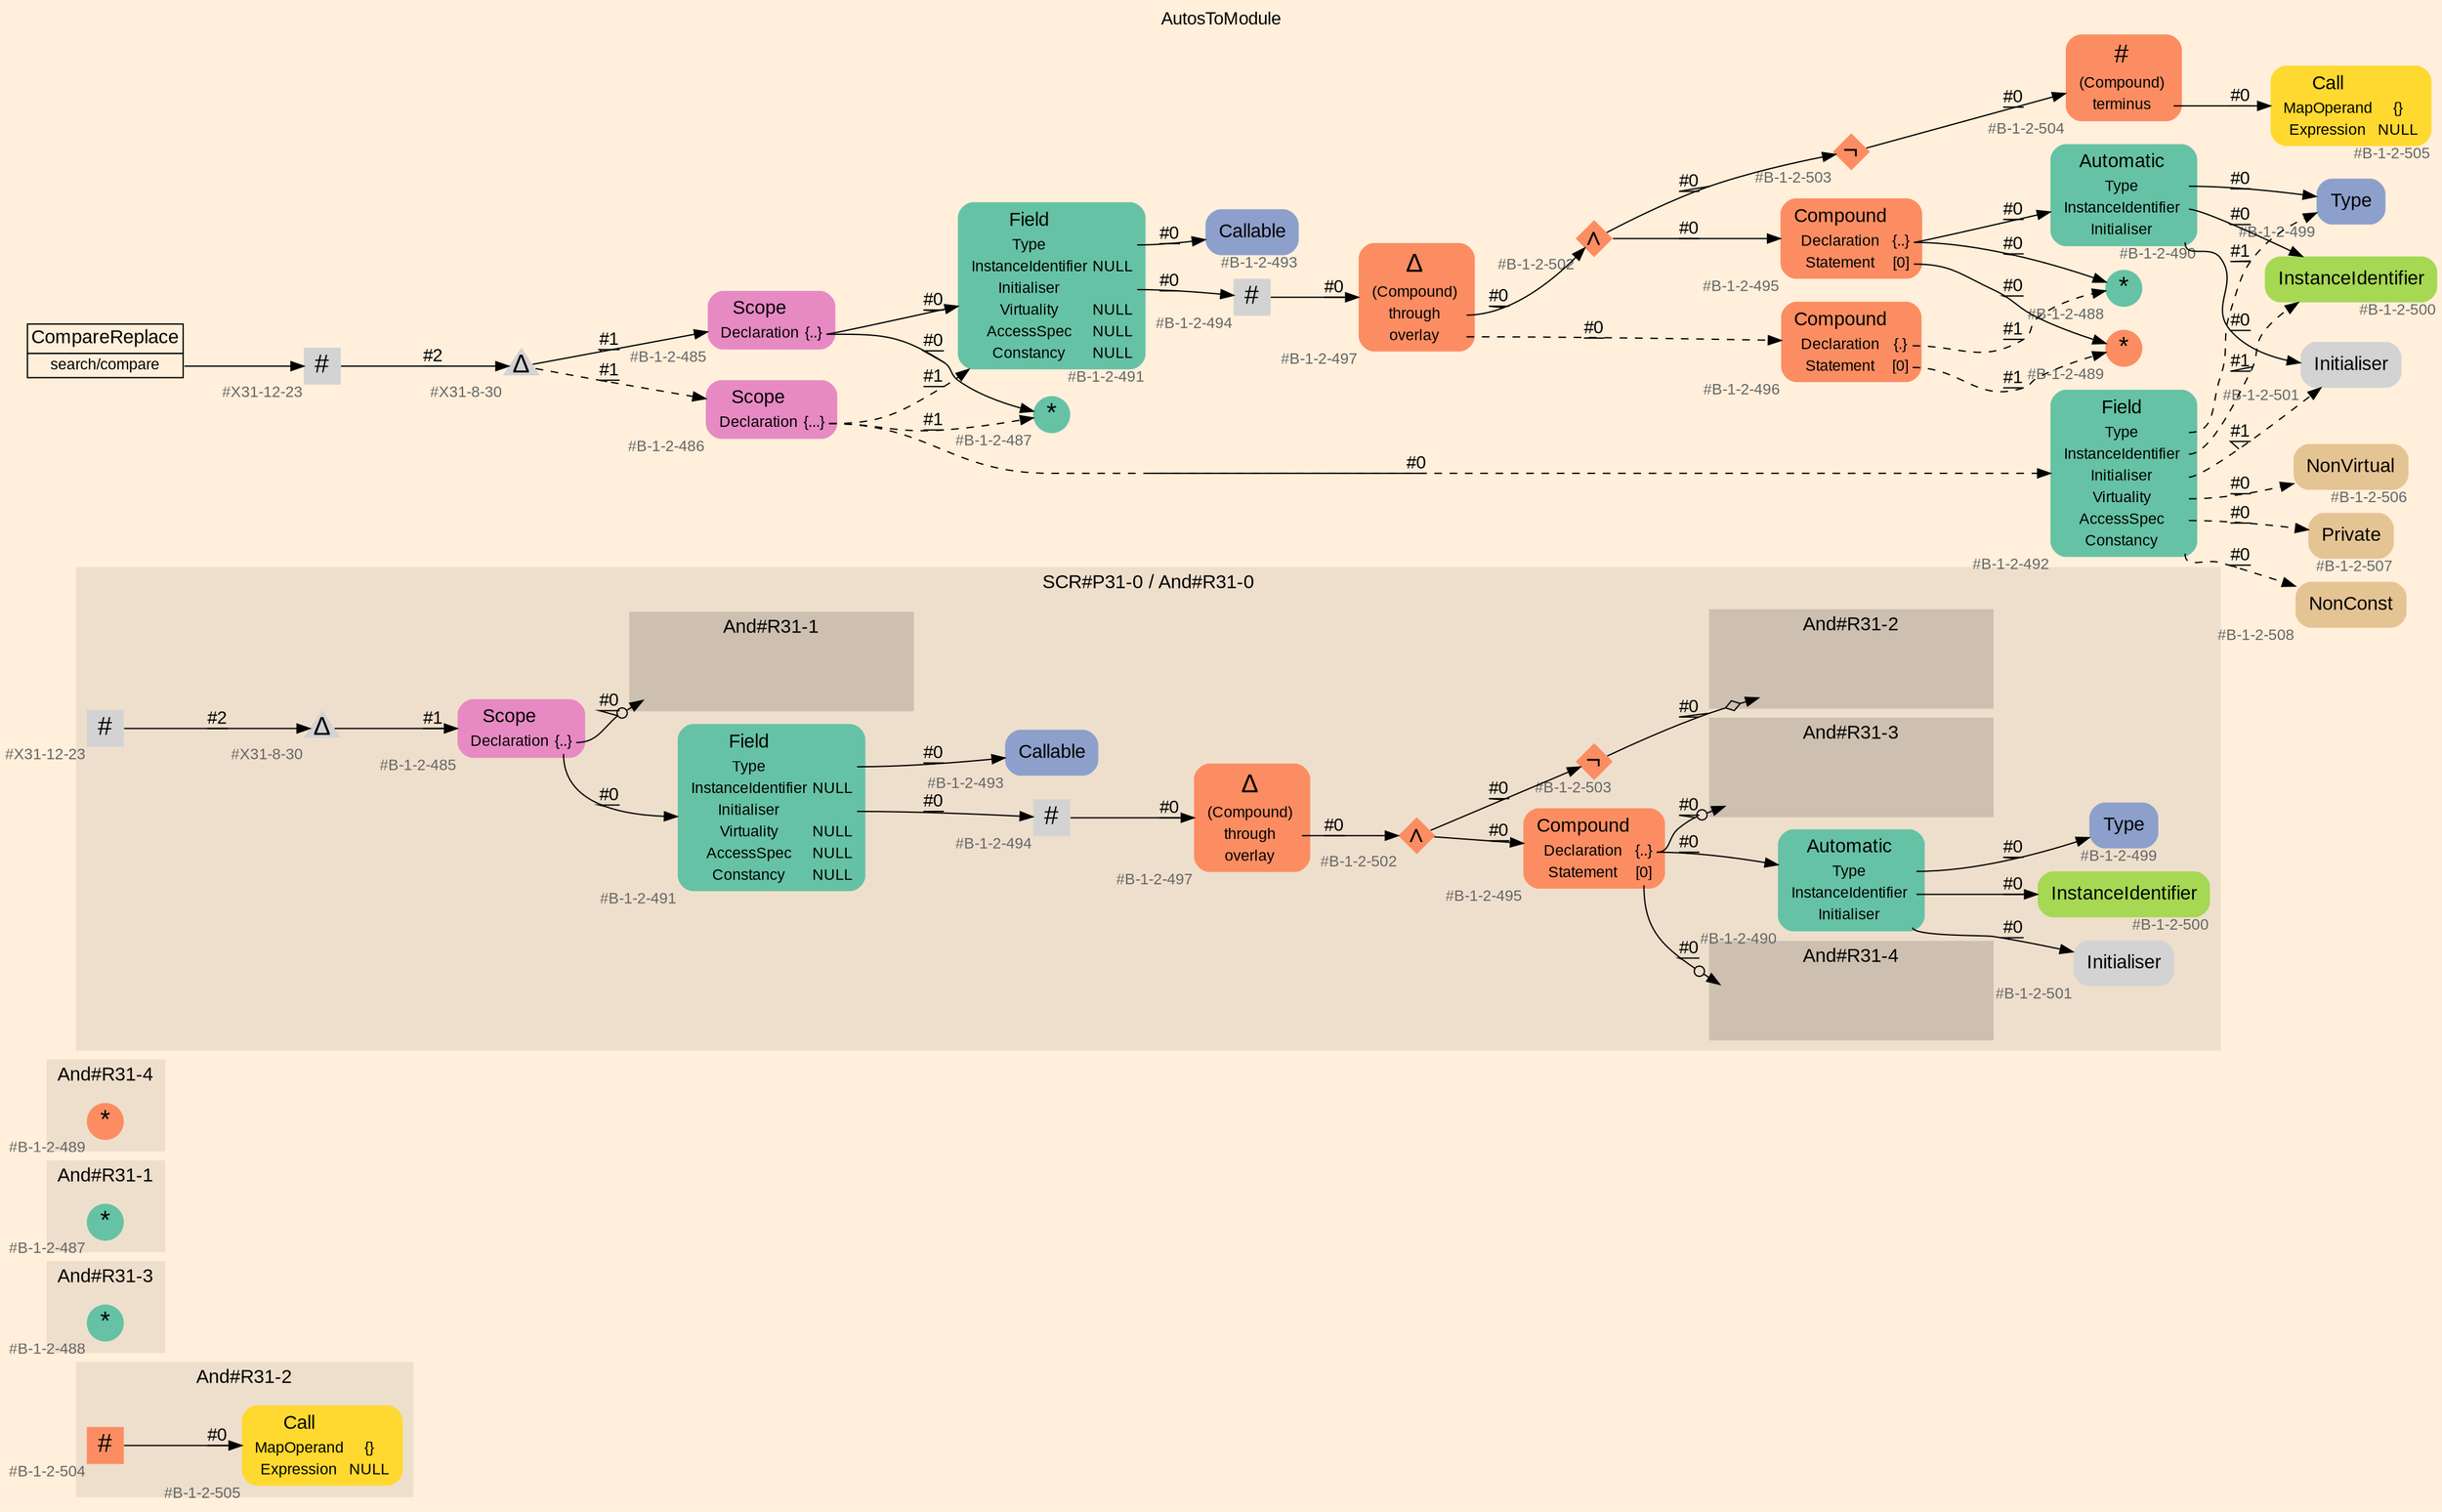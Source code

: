 digraph "AutosToModule" {
label = "AutosToModule"
labelloc = t
graph [
    rankdir = "LR"
    ranksep = 0.3
    bgcolor = antiquewhite1
    color = black
    fontcolor = black
    fontname = "Arial"
];
node [
    fontname = "Arial"
];
edge [
    fontname = "Arial"
];

// -------------------- figure And#R31-2 --------------------
// -------- region And#R31-2 ----------
subgraph "clusterAnd#R31-2" {
    label = "And#R31-2"
    style = "filled"
    color = antiquewhite2
    fontsize = "15"
    // -------- block And#R31-2/#B-1-2-505 ----------
    "And#R31-2/#B-1-2-505" [
        fillcolor = "/set28/6"
        xlabel = "#B-1-2-505"
        fontsize = "12"
        fontcolor = grey40
        shape = "plaintext"
        label = <<TABLE BORDER="0" CELLBORDER="0" CELLSPACING="0">
         <TR><TD><FONT COLOR="black" POINT-SIZE="15">Call</FONT></TD></TR>
         <TR><TD><FONT COLOR="black" POINT-SIZE="12">MapOperand</FONT></TD><TD PORT="port0"><FONT COLOR="black" POINT-SIZE="12">{}</FONT></TD></TR>
         <TR><TD><FONT COLOR="black" POINT-SIZE="12">Expression</FONT></TD><TD PORT="port1"><FONT COLOR="black" POINT-SIZE="12">NULL</FONT></TD></TR>
        </TABLE>>
        style = "rounded,filled"
    ];
    
    // -------- block And#R31-2/#B-1-2-504 ----------
    "And#R31-2/#B-1-2-504" [
        fillcolor = "/set28/2"
        xlabel = "#B-1-2-504"
        fontsize = "12"
        fontcolor = grey40
        shape = "square"
        label = <<FONT COLOR="black" POINT-SIZE="20">#</FONT>>
        style = "filled"
        penwidth = 0.0
        fixedsize = true
        width = 0.4
        height = 0.4
    ];
    
}

"And#R31-2/#B-1-2-504" -> "And#R31-2/#B-1-2-505" [
    label = "#0"
    decorate = true
    color = black
    fontcolor = black
];


// -------------------- figure And#R31-3 --------------------
// -------- region And#R31-3 ----------
subgraph "clusterAnd#R31-3" {
    label = "And#R31-3"
    style = "filled"
    color = antiquewhite2
    fontsize = "15"
    // -------- block And#R31-3/#B-1-2-488 ----------
    "And#R31-3/#B-1-2-488" [
        fillcolor = "/set28/1"
        xlabel = "#B-1-2-488"
        fontsize = "12"
        fontcolor = grey40
        shape = "circle"
        label = <<FONT COLOR="black" POINT-SIZE="20">*</FONT>>
        style = "filled"
        penwidth = 0.0
        fixedsize = true
        width = 0.4
        height = 0.4
    ];
    
}


// -------------------- figure And#R31-1 --------------------
// -------- region And#R31-1 ----------
subgraph "clusterAnd#R31-1" {
    label = "And#R31-1"
    style = "filled"
    color = antiquewhite2
    fontsize = "15"
    // -------- block And#R31-1/#B-1-2-487 ----------
    "And#R31-1/#B-1-2-487" [
        fillcolor = "/set28/1"
        xlabel = "#B-1-2-487"
        fontsize = "12"
        fontcolor = grey40
        shape = "circle"
        label = <<FONT COLOR="black" POINT-SIZE="20">*</FONT>>
        style = "filled"
        penwidth = 0.0
        fixedsize = true
        width = 0.4
        height = 0.4
    ];
    
}


// -------------------- figure And#R31-4 --------------------
// -------- region And#R31-4 ----------
subgraph "clusterAnd#R31-4" {
    label = "And#R31-4"
    style = "filled"
    color = antiquewhite2
    fontsize = "15"
    // -------- block And#R31-4/#B-1-2-489 ----------
    "And#R31-4/#B-1-2-489" [
        fillcolor = "/set28/2"
        xlabel = "#B-1-2-489"
        fontsize = "12"
        fontcolor = grey40
        shape = "circle"
        label = <<FONT COLOR="black" POINT-SIZE="20">*</FONT>>
        style = "filled"
        penwidth = 0.0
        fixedsize = true
        width = 0.4
        height = 0.4
    ];
    
}


// -------------------- figure And#R31-0 --------------------
// -------- region And#R31-0 ----------
subgraph "clusterAnd#R31-0" {
    label = "SCR#P31-0 / And#R31-0"
    style = "filled"
    color = antiquewhite2
    fontsize = "15"
    // -------- block And#R31-0/#B-1-2-494 ----------
    "And#R31-0/#B-1-2-494" [
        xlabel = "#B-1-2-494"
        fontsize = "12"
        fontcolor = grey40
        shape = "square"
        label = <<FONT COLOR="black" POINT-SIZE="20">#</FONT>>
        style = "filled"
        penwidth = 0.0
        fixedsize = true
        width = 0.4
        height = 0.4
    ];
    
    // -------- block And#R31-0/#B-1-2-502 ----------
    "And#R31-0/#B-1-2-502" [
        fillcolor = "/set28/2"
        xlabel = "#B-1-2-502"
        fontsize = "12"
        fontcolor = grey40
        shape = "diamond"
        label = <<FONT COLOR="black" POINT-SIZE="20">∧</FONT>>
        style = "filled"
        penwidth = 0.0
        fixedsize = true
        width = 0.4
        height = 0.4
    ];
    
    // -------- block And#R31-0/#X31-8-30 ----------
    "And#R31-0/#X31-8-30" [
        xlabel = "#X31-8-30"
        fontsize = "12"
        fontcolor = grey40
        shape = "triangle"
        label = <<FONT COLOR="black" POINT-SIZE="20">Δ</FONT>>
        style = "filled"
        penwidth = 0.0
        fixedsize = true
        width = 0.4
        height = 0.4
    ];
    
    // -------- block And#R31-0/#B-1-2-500 ----------
    "And#R31-0/#B-1-2-500" [
        fillcolor = "/set28/5"
        xlabel = "#B-1-2-500"
        fontsize = "12"
        fontcolor = grey40
        shape = "plaintext"
        label = <<TABLE BORDER="0" CELLBORDER="0" CELLSPACING="0">
         <TR><TD><FONT COLOR="black" POINT-SIZE="15">InstanceIdentifier</FONT></TD></TR>
        </TABLE>>
        style = "rounded,filled"
    ];
    
    // -------- block And#R31-0/#B-1-2-485 ----------
    "And#R31-0/#B-1-2-485" [
        fillcolor = "/set28/4"
        xlabel = "#B-1-2-485"
        fontsize = "12"
        fontcolor = grey40
        shape = "plaintext"
        label = <<TABLE BORDER="0" CELLBORDER="0" CELLSPACING="0">
         <TR><TD><FONT COLOR="black" POINT-SIZE="15">Scope</FONT></TD></TR>
         <TR><TD><FONT COLOR="black" POINT-SIZE="12">Declaration</FONT></TD><TD PORT="port0"><FONT COLOR="black" POINT-SIZE="12">{..}</FONT></TD></TR>
        </TABLE>>
        style = "rounded,filled"
    ];
    
    // -------- block And#R31-0/#B-1-2-490 ----------
    "And#R31-0/#B-1-2-490" [
        fillcolor = "/set28/1"
        xlabel = "#B-1-2-490"
        fontsize = "12"
        fontcolor = grey40
        shape = "plaintext"
        label = <<TABLE BORDER="0" CELLBORDER="0" CELLSPACING="0">
         <TR><TD><FONT COLOR="black" POINT-SIZE="15">Automatic</FONT></TD></TR>
         <TR><TD><FONT COLOR="black" POINT-SIZE="12">Type</FONT></TD><TD PORT="port0"></TD></TR>
         <TR><TD><FONT COLOR="black" POINT-SIZE="12">InstanceIdentifier</FONT></TD><TD PORT="port1"></TD></TR>
         <TR><TD><FONT COLOR="black" POINT-SIZE="12">Initialiser</FONT></TD><TD PORT="port2"></TD></TR>
        </TABLE>>
        style = "rounded,filled"
    ];
    
    // -------- block And#R31-0/#B-1-2-493 ----------
    "And#R31-0/#B-1-2-493" [
        fillcolor = "/set28/3"
        xlabel = "#B-1-2-493"
        fontsize = "12"
        fontcolor = grey40
        shape = "plaintext"
        label = <<TABLE BORDER="0" CELLBORDER="0" CELLSPACING="0">
         <TR><TD><FONT COLOR="black" POINT-SIZE="15">Callable</FONT></TD></TR>
        </TABLE>>
        style = "rounded,filled"
    ];
    
    // -------- block And#R31-0/#B-1-2-499 ----------
    "And#R31-0/#B-1-2-499" [
        fillcolor = "/set28/3"
        xlabel = "#B-1-2-499"
        fontsize = "12"
        fontcolor = grey40
        shape = "plaintext"
        label = <<TABLE BORDER="0" CELLBORDER="0" CELLSPACING="0">
         <TR><TD><FONT COLOR="black" POINT-SIZE="15">Type</FONT></TD></TR>
        </TABLE>>
        style = "rounded,filled"
    ];
    
    // -------- block And#R31-0/#B-1-2-491 ----------
    "And#R31-0/#B-1-2-491" [
        fillcolor = "/set28/1"
        xlabel = "#B-1-2-491"
        fontsize = "12"
        fontcolor = grey40
        shape = "plaintext"
        label = <<TABLE BORDER="0" CELLBORDER="0" CELLSPACING="0">
         <TR><TD><FONT COLOR="black" POINT-SIZE="15">Field</FONT></TD></TR>
         <TR><TD><FONT COLOR="black" POINT-SIZE="12">Type</FONT></TD><TD PORT="port0"></TD></TR>
         <TR><TD><FONT COLOR="black" POINT-SIZE="12">InstanceIdentifier</FONT></TD><TD PORT="port1"><FONT COLOR="black" POINT-SIZE="12">NULL</FONT></TD></TR>
         <TR><TD><FONT COLOR="black" POINT-SIZE="12">Initialiser</FONT></TD><TD PORT="port2"></TD></TR>
         <TR><TD><FONT COLOR="black" POINT-SIZE="12">Virtuality</FONT></TD><TD PORT="port3"><FONT COLOR="black" POINT-SIZE="12">NULL</FONT></TD></TR>
         <TR><TD><FONT COLOR="black" POINT-SIZE="12">AccessSpec</FONT></TD><TD PORT="port4"><FONT COLOR="black" POINT-SIZE="12">NULL</FONT></TD></TR>
         <TR><TD><FONT COLOR="black" POINT-SIZE="12">Constancy</FONT></TD><TD PORT="port5"><FONT COLOR="black" POINT-SIZE="12">NULL</FONT></TD></TR>
        </TABLE>>
        style = "rounded,filled"
    ];
    
    // -------- block And#R31-0/#B-1-2-495 ----------
    "And#R31-0/#B-1-2-495" [
        fillcolor = "/set28/2"
        xlabel = "#B-1-2-495"
        fontsize = "12"
        fontcolor = grey40
        shape = "plaintext"
        label = <<TABLE BORDER="0" CELLBORDER="0" CELLSPACING="0">
         <TR><TD><FONT COLOR="black" POINT-SIZE="15">Compound</FONT></TD></TR>
         <TR><TD><FONT COLOR="black" POINT-SIZE="12">Declaration</FONT></TD><TD PORT="port0"><FONT COLOR="black" POINT-SIZE="12">{..}</FONT></TD></TR>
         <TR><TD><FONT COLOR="black" POINT-SIZE="12">Statement</FONT></TD><TD PORT="port1"><FONT COLOR="black" POINT-SIZE="12">[0]</FONT></TD></TR>
        </TABLE>>
        style = "rounded,filled"
    ];
    
    // -------- block And#R31-0/#B-1-2-503 ----------
    "And#R31-0/#B-1-2-503" [
        fillcolor = "/set28/2"
        xlabel = "#B-1-2-503"
        fontsize = "12"
        fontcolor = grey40
        shape = "diamond"
        label = <<FONT COLOR="black" POINT-SIZE="20">¬</FONT>>
        style = "filled"
        penwidth = 0.0
        fixedsize = true
        width = 0.4
        height = 0.4
    ];
    
    // -------- block And#R31-0/#X31-12-23 ----------
    "And#R31-0/#X31-12-23" [
        xlabel = "#X31-12-23"
        fontsize = "12"
        fontcolor = grey40
        shape = "square"
        label = <<FONT COLOR="black" POINT-SIZE="20">#</FONT>>
        style = "filled"
        penwidth = 0.0
        fixedsize = true
        width = 0.4
        height = 0.4
    ];
    
    // -------- block And#R31-0/#B-1-2-497 ----------
    "And#R31-0/#B-1-2-497" [
        fillcolor = "/set28/2"
        xlabel = "#B-1-2-497"
        fontsize = "12"
        fontcolor = grey40
        shape = "plaintext"
        label = <<TABLE BORDER="0" CELLBORDER="0" CELLSPACING="0">
         <TR><TD><FONT COLOR="black" POINT-SIZE="20">Δ</FONT></TD></TR>
         <TR><TD><FONT COLOR="black" POINT-SIZE="12">(Compound)</FONT></TD><TD PORT="port0"></TD></TR>
         <TR><TD><FONT COLOR="black" POINT-SIZE="12">through</FONT></TD><TD PORT="port1"></TD></TR>
         <TR><TD><FONT COLOR="black" POINT-SIZE="12">overlay</FONT></TD><TD PORT="port2"></TD></TR>
        </TABLE>>
        style = "rounded,filled"
    ];
    
    // -------- block And#R31-0/#B-1-2-501 ----------
    "And#R31-0/#B-1-2-501" [
        xlabel = "#B-1-2-501"
        fontsize = "12"
        fontcolor = grey40
        shape = "plaintext"
        label = <<TABLE BORDER="0" CELLBORDER="0" CELLSPACING="0">
         <TR><TD><FONT COLOR="black" POINT-SIZE="15">Initialiser</FONT></TD></TR>
        </TABLE>>
        style = "rounded,filled"
    ];
    
    // -------- region And#R31-0/And#R31-1 ----------
    subgraph "clusterAnd#R31-0/And#R31-1" {
        label = "And#R31-1"
        style = "filled"
        color = antiquewhite3
        fontsize = "15"
        // -------- block And#R31-0/And#R31-1/#B-1-2-487 ----------
        "And#R31-0/And#R31-1/#B-1-2-487" [
            fillcolor = "/set28/1"
            xlabel = "#B-1-2-487"
            fontsize = "12"
            fontcolor = grey40
            shape = "none"
            style = "invisible"
        ];
        
    }
    
    // -------- region And#R31-0/And#R31-2 ----------
    subgraph "clusterAnd#R31-0/And#R31-2" {
        label = "And#R31-2"
        style = "filled"
        color = antiquewhite3
        fontsize = "15"
        // -------- block And#R31-0/And#R31-2/#B-1-2-504 ----------
        "And#R31-0/And#R31-2/#B-1-2-504" [
            fillcolor = "/set28/2"
            xlabel = "#B-1-2-504"
            fontsize = "12"
            fontcolor = grey40
            shape = "none"
            style = "invisible"
        ];
        
    }
    
    // -------- region And#R31-0/And#R31-3 ----------
    subgraph "clusterAnd#R31-0/And#R31-3" {
        label = "And#R31-3"
        style = "filled"
        color = antiquewhite3
        fontsize = "15"
        // -------- block And#R31-0/And#R31-3/#B-1-2-488 ----------
        "And#R31-0/And#R31-3/#B-1-2-488" [
            fillcolor = "/set28/1"
            xlabel = "#B-1-2-488"
            fontsize = "12"
            fontcolor = grey40
            shape = "none"
            style = "invisible"
        ];
        
    }
    
    // -------- region And#R31-0/And#R31-4 ----------
    subgraph "clusterAnd#R31-0/And#R31-4" {
        label = "And#R31-4"
        style = "filled"
        color = antiquewhite3
        fontsize = "15"
        // -------- block And#R31-0/And#R31-4/#B-1-2-489 ----------
        "And#R31-0/And#R31-4/#B-1-2-489" [
            fillcolor = "/set28/2"
            xlabel = "#B-1-2-489"
            fontsize = "12"
            fontcolor = grey40
            shape = "none"
            style = "invisible"
        ];
        
    }
    
}

"And#R31-0/#B-1-2-494" -> "And#R31-0/#B-1-2-497" [
    label = "#0"
    decorate = true
    color = black
    fontcolor = black
];

"And#R31-0/#B-1-2-502" -> "And#R31-0/#B-1-2-503" [
    label = "#0"
    decorate = true
    color = black
    fontcolor = black
];

"And#R31-0/#B-1-2-502" -> "And#R31-0/#B-1-2-495" [
    label = "#0"
    decorate = true
    color = black
    fontcolor = black
];

"And#R31-0/#X31-8-30" -> "And#R31-0/#B-1-2-485" [
    label = "#1"
    decorate = true
    color = black
    fontcolor = black
];

"And#R31-0/#B-1-2-485":port0 -> "And#R31-0/And#R31-1/#B-1-2-487" [
    arrowhead="normalnoneodot"
    label = "#0"
    decorate = true
    color = black
    fontcolor = black
];

"And#R31-0/#B-1-2-485":port0 -> "And#R31-0/#B-1-2-491" [
    label = "#0"
    decorate = true
    color = black
    fontcolor = black
];

"And#R31-0/#B-1-2-490":port0 -> "And#R31-0/#B-1-2-499" [
    label = "#0"
    decorate = true
    color = black
    fontcolor = black
];

"And#R31-0/#B-1-2-490":port1 -> "And#R31-0/#B-1-2-500" [
    label = "#0"
    decorate = true
    color = black
    fontcolor = black
];

"And#R31-0/#B-1-2-490":port2 -> "And#R31-0/#B-1-2-501" [
    label = "#0"
    decorate = true
    color = black
    fontcolor = black
];

"And#R31-0/#B-1-2-491":port0 -> "And#R31-0/#B-1-2-493" [
    label = "#0"
    decorate = true
    color = black
    fontcolor = black
];

"And#R31-0/#B-1-2-491":port2 -> "And#R31-0/#B-1-2-494" [
    label = "#0"
    decorate = true
    color = black
    fontcolor = black
];

"And#R31-0/#B-1-2-495":port0 -> "And#R31-0/And#R31-3/#B-1-2-488" [
    arrowhead="normalnoneodot"
    label = "#0"
    decorate = true
    color = black
    fontcolor = black
];

"And#R31-0/#B-1-2-495":port0 -> "And#R31-0/#B-1-2-490" [
    label = "#0"
    decorate = true
    color = black
    fontcolor = black
];

"And#R31-0/#B-1-2-495":port1 -> "And#R31-0/And#R31-4/#B-1-2-489" [
    arrowhead="normalnoneodot"
    label = "#0"
    decorate = true
    color = black
    fontcolor = black
];

"And#R31-0/#B-1-2-503" -> "And#R31-0/And#R31-2/#B-1-2-504" [
    arrowhead="normalnoneodiamond"
    label = "#0"
    decorate = true
    color = black
    fontcolor = black
];

"And#R31-0/#X31-12-23" -> "And#R31-0/#X31-8-30" [
    label = "#2"
    decorate = true
    color = black
    fontcolor = black
];

"And#R31-0/#B-1-2-497":port1 -> "And#R31-0/#B-1-2-502" [
    label = "#0"
    decorate = true
    color = black
    fontcolor = black
];


// -------------------- transformation figure --------------------
// -------- block CR#X31-10-31 ----------
"CR#X31-10-31" [
    fillcolor = antiquewhite1
    fontsize = "12"
    fontcolor = grey40
    shape = "plaintext"
    label = <<TABLE BORDER="0" CELLBORDER="1" CELLSPACING="0">
     <TR><TD><FONT COLOR="black" POINT-SIZE="15">CompareReplace</FONT></TD></TR>
     <TR><TD PORT="port0"><FONT COLOR="black" POINT-SIZE="12">search/compare</FONT></TD></TR>
    </TABLE>>
    style = "filled"
    color = black
];

// -------- block #X31-12-23 ----------
"#X31-12-23" [
    xlabel = "#X31-12-23"
    fontsize = "12"
    fontcolor = grey40
    shape = "square"
    label = <<FONT COLOR="black" POINT-SIZE="20">#</FONT>>
    style = "filled"
    penwidth = 0.0
    fixedsize = true
    width = 0.4
    height = 0.4
];

// -------- block #X31-8-30 ----------
"#X31-8-30" [
    xlabel = "#X31-8-30"
    fontsize = "12"
    fontcolor = grey40
    shape = "triangle"
    label = <<FONT COLOR="black" POINT-SIZE="20">Δ</FONT>>
    style = "filled"
    penwidth = 0.0
    fixedsize = true
    width = 0.4
    height = 0.4
];

// -------- block #B-1-2-485 ----------
"#B-1-2-485" [
    fillcolor = "/set28/4"
    xlabel = "#B-1-2-485"
    fontsize = "12"
    fontcolor = grey40
    shape = "plaintext"
    label = <<TABLE BORDER="0" CELLBORDER="0" CELLSPACING="0">
     <TR><TD><FONT COLOR="black" POINT-SIZE="15">Scope</FONT></TD></TR>
     <TR><TD><FONT COLOR="black" POINT-SIZE="12">Declaration</FONT></TD><TD PORT="port0"><FONT COLOR="black" POINT-SIZE="12">{..}</FONT></TD></TR>
    </TABLE>>
    style = "rounded,filled"
];

// -------- block #B-1-2-487 ----------
"#B-1-2-487" [
    fillcolor = "/set28/1"
    xlabel = "#B-1-2-487"
    fontsize = "12"
    fontcolor = grey40
    shape = "circle"
    label = <<FONT COLOR="black" POINT-SIZE="20">*</FONT>>
    style = "filled"
    penwidth = 0.0
    fixedsize = true
    width = 0.4
    height = 0.4
];

// -------- block #B-1-2-491 ----------
"#B-1-2-491" [
    fillcolor = "/set28/1"
    xlabel = "#B-1-2-491"
    fontsize = "12"
    fontcolor = grey40
    shape = "plaintext"
    label = <<TABLE BORDER="0" CELLBORDER="0" CELLSPACING="0">
     <TR><TD><FONT COLOR="black" POINT-SIZE="15">Field</FONT></TD></TR>
     <TR><TD><FONT COLOR="black" POINT-SIZE="12">Type</FONT></TD><TD PORT="port0"></TD></TR>
     <TR><TD><FONT COLOR="black" POINT-SIZE="12">InstanceIdentifier</FONT></TD><TD PORT="port1"><FONT COLOR="black" POINT-SIZE="12">NULL</FONT></TD></TR>
     <TR><TD><FONT COLOR="black" POINT-SIZE="12">Initialiser</FONT></TD><TD PORT="port2"></TD></TR>
     <TR><TD><FONT COLOR="black" POINT-SIZE="12">Virtuality</FONT></TD><TD PORT="port3"><FONT COLOR="black" POINT-SIZE="12">NULL</FONT></TD></TR>
     <TR><TD><FONT COLOR="black" POINT-SIZE="12">AccessSpec</FONT></TD><TD PORT="port4"><FONT COLOR="black" POINT-SIZE="12">NULL</FONT></TD></TR>
     <TR><TD><FONT COLOR="black" POINT-SIZE="12">Constancy</FONT></TD><TD PORT="port5"><FONT COLOR="black" POINT-SIZE="12">NULL</FONT></TD></TR>
    </TABLE>>
    style = "rounded,filled"
];

// -------- block #B-1-2-493 ----------
"#B-1-2-493" [
    fillcolor = "/set28/3"
    xlabel = "#B-1-2-493"
    fontsize = "12"
    fontcolor = grey40
    shape = "plaintext"
    label = <<TABLE BORDER="0" CELLBORDER="0" CELLSPACING="0">
     <TR><TD><FONT COLOR="black" POINT-SIZE="15">Callable</FONT></TD></TR>
    </TABLE>>
    style = "rounded,filled"
];

// -------- block #B-1-2-494 ----------
"#B-1-2-494" [
    xlabel = "#B-1-2-494"
    fontsize = "12"
    fontcolor = grey40
    shape = "square"
    label = <<FONT COLOR="black" POINT-SIZE="20">#</FONT>>
    style = "filled"
    penwidth = 0.0
    fixedsize = true
    width = 0.4
    height = 0.4
];

// -------- block #B-1-2-497 ----------
"#B-1-2-497" [
    fillcolor = "/set28/2"
    xlabel = "#B-1-2-497"
    fontsize = "12"
    fontcolor = grey40
    shape = "plaintext"
    label = <<TABLE BORDER="0" CELLBORDER="0" CELLSPACING="0">
     <TR><TD><FONT COLOR="black" POINT-SIZE="20">Δ</FONT></TD></TR>
     <TR><TD><FONT COLOR="black" POINT-SIZE="12">(Compound)</FONT></TD><TD PORT="port0"></TD></TR>
     <TR><TD><FONT COLOR="black" POINT-SIZE="12">through</FONT></TD><TD PORT="port1"></TD></TR>
     <TR><TD><FONT COLOR="black" POINT-SIZE="12">overlay</FONT></TD><TD PORT="port2"></TD></TR>
    </TABLE>>
    style = "rounded,filled"
];

// -------- block #B-1-2-502 ----------
"#B-1-2-502" [
    fillcolor = "/set28/2"
    xlabel = "#B-1-2-502"
    fontsize = "12"
    fontcolor = grey40
    shape = "diamond"
    label = <<FONT COLOR="black" POINT-SIZE="20">∧</FONT>>
    style = "filled"
    penwidth = 0.0
    fixedsize = true
    width = 0.4
    height = 0.4
];

// -------- block #B-1-2-503 ----------
"#B-1-2-503" [
    fillcolor = "/set28/2"
    xlabel = "#B-1-2-503"
    fontsize = "12"
    fontcolor = grey40
    shape = "diamond"
    label = <<FONT COLOR="black" POINT-SIZE="20">¬</FONT>>
    style = "filled"
    penwidth = 0.0
    fixedsize = true
    width = 0.4
    height = 0.4
];

// -------- block #B-1-2-504 ----------
"#B-1-2-504" [
    fillcolor = "/set28/2"
    xlabel = "#B-1-2-504"
    fontsize = "12"
    fontcolor = grey40
    shape = "plaintext"
    label = <<TABLE BORDER="0" CELLBORDER="0" CELLSPACING="0">
     <TR><TD><FONT COLOR="black" POINT-SIZE="20">#</FONT></TD></TR>
     <TR><TD><FONT COLOR="black" POINT-SIZE="12">(Compound)</FONT></TD><TD PORT="port0"></TD></TR>
     <TR><TD><FONT COLOR="black" POINT-SIZE="12">terminus</FONT></TD><TD PORT="port1"></TD></TR>
    </TABLE>>
    style = "rounded,filled"
];

// -------- block #B-1-2-505 ----------
"#B-1-2-505" [
    fillcolor = "/set28/6"
    xlabel = "#B-1-2-505"
    fontsize = "12"
    fontcolor = grey40
    shape = "plaintext"
    label = <<TABLE BORDER="0" CELLBORDER="0" CELLSPACING="0">
     <TR><TD><FONT COLOR="black" POINT-SIZE="15">Call</FONT></TD></TR>
     <TR><TD><FONT COLOR="black" POINT-SIZE="12">MapOperand</FONT></TD><TD PORT="port0"><FONT COLOR="black" POINT-SIZE="12">{}</FONT></TD></TR>
     <TR><TD><FONT COLOR="black" POINT-SIZE="12">Expression</FONT></TD><TD PORT="port1"><FONT COLOR="black" POINT-SIZE="12">NULL</FONT></TD></TR>
    </TABLE>>
    style = "rounded,filled"
];

// -------- block #B-1-2-495 ----------
"#B-1-2-495" [
    fillcolor = "/set28/2"
    xlabel = "#B-1-2-495"
    fontsize = "12"
    fontcolor = grey40
    shape = "plaintext"
    label = <<TABLE BORDER="0" CELLBORDER="0" CELLSPACING="0">
     <TR><TD><FONT COLOR="black" POINT-SIZE="15">Compound</FONT></TD></TR>
     <TR><TD><FONT COLOR="black" POINT-SIZE="12">Declaration</FONT></TD><TD PORT="port0"><FONT COLOR="black" POINT-SIZE="12">{..}</FONT></TD></TR>
     <TR><TD><FONT COLOR="black" POINT-SIZE="12">Statement</FONT></TD><TD PORT="port1"><FONT COLOR="black" POINT-SIZE="12">[0]</FONT></TD></TR>
    </TABLE>>
    style = "rounded,filled"
];

// -------- block #B-1-2-488 ----------
"#B-1-2-488" [
    fillcolor = "/set28/1"
    xlabel = "#B-1-2-488"
    fontsize = "12"
    fontcolor = grey40
    shape = "circle"
    label = <<FONT COLOR="black" POINT-SIZE="20">*</FONT>>
    style = "filled"
    penwidth = 0.0
    fixedsize = true
    width = 0.4
    height = 0.4
];

// -------- block #B-1-2-490 ----------
"#B-1-2-490" [
    fillcolor = "/set28/1"
    xlabel = "#B-1-2-490"
    fontsize = "12"
    fontcolor = grey40
    shape = "plaintext"
    label = <<TABLE BORDER="0" CELLBORDER="0" CELLSPACING="0">
     <TR><TD><FONT COLOR="black" POINT-SIZE="15">Automatic</FONT></TD></TR>
     <TR><TD><FONT COLOR="black" POINT-SIZE="12">Type</FONT></TD><TD PORT="port0"></TD></TR>
     <TR><TD><FONT COLOR="black" POINT-SIZE="12">InstanceIdentifier</FONT></TD><TD PORT="port1"></TD></TR>
     <TR><TD><FONT COLOR="black" POINT-SIZE="12">Initialiser</FONT></TD><TD PORT="port2"></TD></TR>
    </TABLE>>
    style = "rounded,filled"
];

// -------- block #B-1-2-499 ----------
"#B-1-2-499" [
    fillcolor = "/set28/3"
    xlabel = "#B-1-2-499"
    fontsize = "12"
    fontcolor = grey40
    shape = "plaintext"
    label = <<TABLE BORDER="0" CELLBORDER="0" CELLSPACING="0">
     <TR><TD><FONT COLOR="black" POINT-SIZE="15">Type</FONT></TD></TR>
    </TABLE>>
    style = "rounded,filled"
];

// -------- block #B-1-2-500 ----------
"#B-1-2-500" [
    fillcolor = "/set28/5"
    xlabel = "#B-1-2-500"
    fontsize = "12"
    fontcolor = grey40
    shape = "plaintext"
    label = <<TABLE BORDER="0" CELLBORDER="0" CELLSPACING="0">
     <TR><TD><FONT COLOR="black" POINT-SIZE="15">InstanceIdentifier</FONT></TD></TR>
    </TABLE>>
    style = "rounded,filled"
];

// -------- block #B-1-2-501 ----------
"#B-1-2-501" [
    xlabel = "#B-1-2-501"
    fontsize = "12"
    fontcolor = grey40
    shape = "plaintext"
    label = <<TABLE BORDER="0" CELLBORDER="0" CELLSPACING="0">
     <TR><TD><FONT COLOR="black" POINT-SIZE="15">Initialiser</FONT></TD></TR>
    </TABLE>>
    style = "rounded,filled"
];

// -------- block #B-1-2-489 ----------
"#B-1-2-489" [
    fillcolor = "/set28/2"
    xlabel = "#B-1-2-489"
    fontsize = "12"
    fontcolor = grey40
    shape = "circle"
    label = <<FONT COLOR="black" POINT-SIZE="20">*</FONT>>
    style = "filled"
    penwidth = 0.0
    fixedsize = true
    width = 0.4
    height = 0.4
];

// -------- block #B-1-2-496 ----------
"#B-1-2-496" [
    fillcolor = "/set28/2"
    xlabel = "#B-1-2-496"
    fontsize = "12"
    fontcolor = grey40
    shape = "plaintext"
    label = <<TABLE BORDER="0" CELLBORDER="0" CELLSPACING="0">
     <TR><TD><FONT COLOR="black" POINT-SIZE="15">Compound</FONT></TD></TR>
     <TR><TD><FONT COLOR="black" POINT-SIZE="12">Declaration</FONT></TD><TD PORT="port0"><FONT COLOR="black" POINT-SIZE="12">{.}</FONT></TD></TR>
     <TR><TD><FONT COLOR="black" POINT-SIZE="12">Statement</FONT></TD><TD PORT="port1"><FONT COLOR="black" POINT-SIZE="12">[0]</FONT></TD></TR>
    </TABLE>>
    style = "rounded,filled"
];

// -------- block #B-1-2-486 ----------
"#B-1-2-486" [
    fillcolor = "/set28/4"
    xlabel = "#B-1-2-486"
    fontsize = "12"
    fontcolor = grey40
    shape = "plaintext"
    label = <<TABLE BORDER="0" CELLBORDER="0" CELLSPACING="0">
     <TR><TD><FONT COLOR="black" POINT-SIZE="15">Scope</FONT></TD></TR>
     <TR><TD><FONT COLOR="black" POINT-SIZE="12">Declaration</FONT></TD><TD PORT="port0"><FONT COLOR="black" POINT-SIZE="12">{...}</FONT></TD></TR>
    </TABLE>>
    style = "rounded,filled"
];

// -------- block #B-1-2-492 ----------
"#B-1-2-492" [
    fillcolor = "/set28/1"
    xlabel = "#B-1-2-492"
    fontsize = "12"
    fontcolor = grey40
    shape = "plaintext"
    label = <<TABLE BORDER="0" CELLBORDER="0" CELLSPACING="0">
     <TR><TD><FONT COLOR="black" POINT-SIZE="15">Field</FONT></TD></TR>
     <TR><TD><FONT COLOR="black" POINT-SIZE="12">Type</FONT></TD><TD PORT="port0"></TD></TR>
     <TR><TD><FONT COLOR="black" POINT-SIZE="12">InstanceIdentifier</FONT></TD><TD PORT="port1"></TD></TR>
     <TR><TD><FONT COLOR="black" POINT-SIZE="12">Initialiser</FONT></TD><TD PORT="port2"></TD></TR>
     <TR><TD><FONT COLOR="black" POINT-SIZE="12">Virtuality</FONT></TD><TD PORT="port3"></TD></TR>
     <TR><TD><FONT COLOR="black" POINT-SIZE="12">AccessSpec</FONT></TD><TD PORT="port4"></TD></TR>
     <TR><TD><FONT COLOR="black" POINT-SIZE="12">Constancy</FONT></TD><TD PORT="port5"></TD></TR>
    </TABLE>>
    style = "rounded,filled"
];

// -------- block #B-1-2-506 ----------
"#B-1-2-506" [
    fillcolor = "/set28/7"
    xlabel = "#B-1-2-506"
    fontsize = "12"
    fontcolor = grey40
    shape = "plaintext"
    label = <<TABLE BORDER="0" CELLBORDER="0" CELLSPACING="0">
     <TR><TD><FONT COLOR="black" POINT-SIZE="15">NonVirtual</FONT></TD></TR>
    </TABLE>>
    style = "rounded,filled"
];

// -------- block #B-1-2-507 ----------
"#B-1-2-507" [
    fillcolor = "/set28/7"
    xlabel = "#B-1-2-507"
    fontsize = "12"
    fontcolor = grey40
    shape = "plaintext"
    label = <<TABLE BORDER="0" CELLBORDER="0" CELLSPACING="0">
     <TR><TD><FONT COLOR="black" POINT-SIZE="15">Private</FONT></TD></TR>
    </TABLE>>
    style = "rounded,filled"
];

// -------- block #B-1-2-508 ----------
"#B-1-2-508" [
    fillcolor = "/set28/7"
    xlabel = "#B-1-2-508"
    fontsize = "12"
    fontcolor = grey40
    shape = "plaintext"
    label = <<TABLE BORDER="0" CELLBORDER="0" CELLSPACING="0">
     <TR><TD><FONT COLOR="black" POINT-SIZE="15">NonConst</FONT></TD></TR>
    </TABLE>>
    style = "rounded,filled"
];

"CR#X31-10-31":port0 -> "#X31-12-23" [
    label = ""
    decorate = true
    color = black
    fontcolor = black
];

"#X31-12-23" -> "#X31-8-30" [
    label = "#2"
    decorate = true
    color = black
    fontcolor = black
];

"#X31-8-30" -> "#B-1-2-485" [
    label = "#1"
    decorate = true
    color = black
    fontcolor = black
];

"#X31-8-30" -> "#B-1-2-486" [
    style="dashed"
    label = "#1"
    decorate = true
    color = black
    fontcolor = black
];

"#B-1-2-485":port0 -> "#B-1-2-487" [
    label = "#0"
    decorate = true
    color = black
    fontcolor = black
];

"#B-1-2-485":port0 -> "#B-1-2-491" [
    label = "#0"
    decorate = true
    color = black
    fontcolor = black
];

"#B-1-2-491":port0 -> "#B-1-2-493" [
    label = "#0"
    decorate = true
    color = black
    fontcolor = black
];

"#B-1-2-491":port2 -> "#B-1-2-494" [
    label = "#0"
    decorate = true
    color = black
    fontcolor = black
];

"#B-1-2-494" -> "#B-1-2-497" [
    label = "#0"
    decorate = true
    color = black
    fontcolor = black
];

"#B-1-2-497":port1 -> "#B-1-2-502" [
    label = "#0"
    decorate = true
    color = black
    fontcolor = black
];

"#B-1-2-497":port2 -> "#B-1-2-496" [
    style="dashed"
    label = "#0"
    decorate = true
    color = black
    fontcolor = black
];

"#B-1-2-502" -> "#B-1-2-503" [
    label = "#0"
    decorate = true
    color = black
    fontcolor = black
];

"#B-1-2-502" -> "#B-1-2-495" [
    label = "#0"
    decorate = true
    color = black
    fontcolor = black
];

"#B-1-2-503" -> "#B-1-2-504" [
    label = "#0"
    decorate = true
    color = black
    fontcolor = black
];

"#B-1-2-504":port1 -> "#B-1-2-505" [
    label = "#0"
    decorate = true
    color = black
    fontcolor = black
];

"#B-1-2-495":port0 -> "#B-1-2-488" [
    label = "#0"
    decorate = true
    color = black
    fontcolor = black
];

"#B-1-2-495":port0 -> "#B-1-2-490" [
    label = "#0"
    decorate = true
    color = black
    fontcolor = black
];

"#B-1-2-495":port1 -> "#B-1-2-489" [
    label = "#0"
    decorate = true
    color = black
    fontcolor = black
];

"#B-1-2-490":port0 -> "#B-1-2-499" [
    label = "#0"
    decorate = true
    color = black
    fontcolor = black
];

"#B-1-2-490":port1 -> "#B-1-2-500" [
    label = "#0"
    decorate = true
    color = black
    fontcolor = black
];

"#B-1-2-490":port2 -> "#B-1-2-501" [
    label = "#0"
    decorate = true
    color = black
    fontcolor = black
];

"#B-1-2-496":port0 -> "#B-1-2-488" [
    style="dashed"
    label = "#1"
    decorate = true
    color = black
    fontcolor = black
];

"#B-1-2-496":port1 -> "#B-1-2-489" [
    style="dashed"
    label = "#1"
    decorate = true
    color = black
    fontcolor = black
];

"#B-1-2-486":port0 -> "#B-1-2-487" [
    style="dashed"
    label = "#1"
    decorate = true
    color = black
    fontcolor = black
];

"#B-1-2-486":port0 -> "#B-1-2-491" [
    style="dashed"
    label = "#1"
    decorate = true
    color = black
    fontcolor = black
];

"#B-1-2-486":port0 -> "#B-1-2-492" [
    style="dashed"
    label = "#0"
    decorate = true
    color = black
    fontcolor = black
];

"#B-1-2-492":port0 -> "#B-1-2-499" [
    style="dashed"
    label = "#1"
    decorate = true
    color = black
    fontcolor = black
];

"#B-1-2-492":port1 -> "#B-1-2-500" [
    style="dashed"
    label = "#1"
    decorate = true
    color = black
    fontcolor = black
];

"#B-1-2-492":port2 -> "#B-1-2-501" [
    style="dashed"
    label = "#1"
    decorate = true
    color = black
    fontcolor = black
];

"#B-1-2-492":port3 -> "#B-1-2-506" [
    style="dashed"
    label = "#0"
    decorate = true
    color = black
    fontcolor = black
];

"#B-1-2-492":port4 -> "#B-1-2-507" [
    style="dashed"
    label = "#0"
    decorate = true
    color = black
    fontcolor = black
];

"#B-1-2-492":port5 -> "#B-1-2-508" [
    style="dashed"
    label = "#0"
    decorate = true
    color = black
    fontcolor = black
];


}
